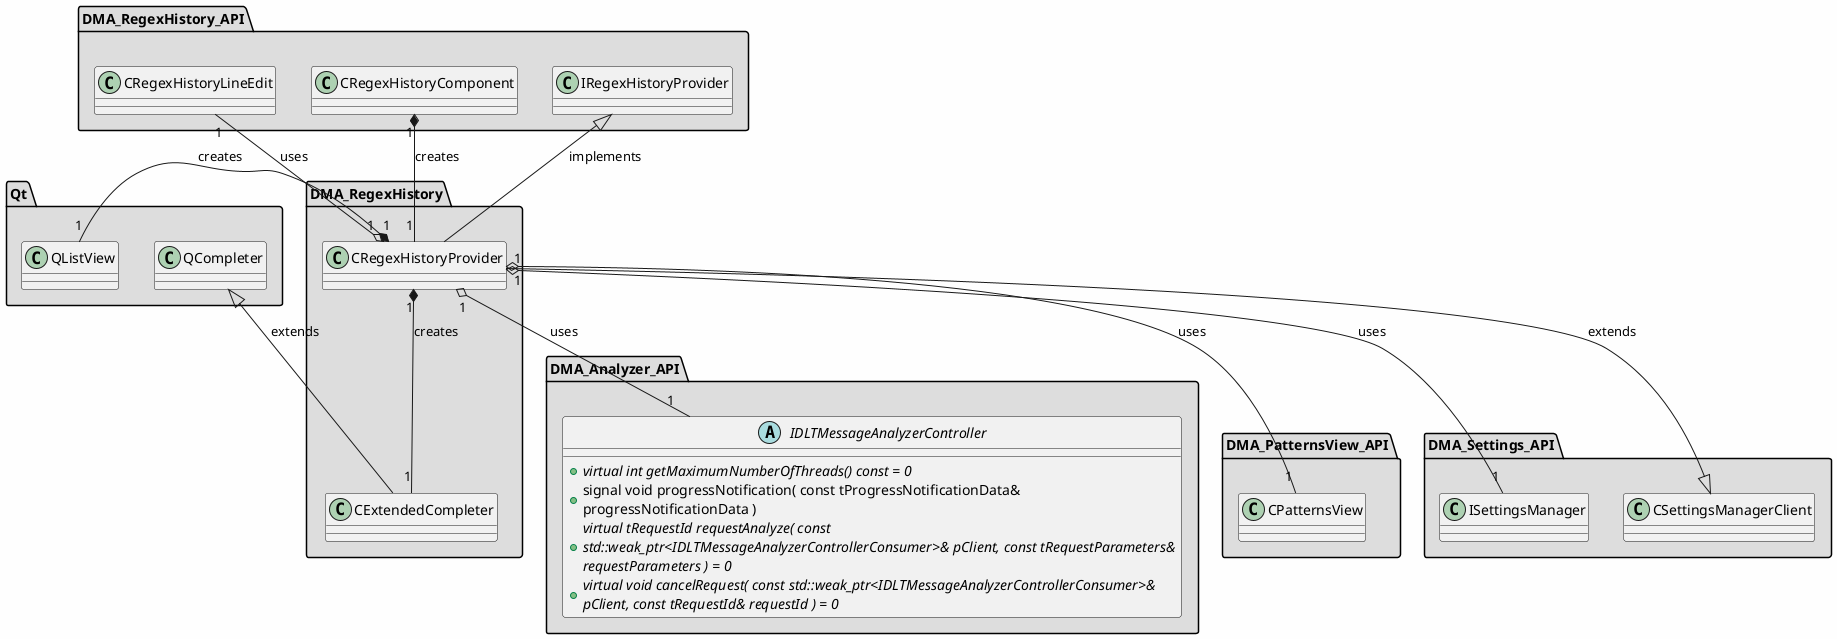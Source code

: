 
@startuml

skinparam backgroundColor #FEFEFE
skinparam wrapWidth 600
package "DMA_Analyzer_API" #DDDDDD
{

abstract class "IDLTMessageAnalyzerController"
{
    + {abstract} virtual int getMaximumNumberOfThreads() const = 0
    + signal void progressNotification( const tProgressNotificationData& progressNotificationData )
    + {abstract} virtual tRequestId requestAnalyze( const std::weak_ptr<IDLTMessageAnalyzerControllerConsumer>& pClient, const tRequestParameters& requestParameters ) = 0
    + {abstract} virtual void cancelRequest( const std::weak_ptr<IDLTMessageAnalyzerControllerConsumer>& pClient, const tRequestId& requestId ) = 0
}

}

package "DMA_PatternsView_API" #DDDDDD
{

class "CPatternsView"
{
}

}

package "DMA_RegexHistory" #DDDDDD
{

class "CExtendedCompleter"
{
}

class "CRegexHistoryProvider"
{
}

}

package "DMA_RegexHistory_API" #DDDDDD
{

class "CRegexHistoryComponent"
{
}

class "CRegexHistoryLineEdit"
{
}

class "IRegexHistoryProvider"
{
}

}

package "DMA_Settings_API" #DDDDDD
{

class "CSettingsManagerClient"
{
}

class "ISettingsManager"
{
}

}

package "Qt" #DDDDDD
{

class "QCompleter"
{
}

class "QListView"
{
}

}

'====================Inheritance section====================
QCompleter <|-- CExtendedCompleter : extends
CSettingsManagerClient <|-- CRegexHistoryProvider : extends
IRegexHistoryProvider <|-- CRegexHistoryProvider : implements

'====================Dependencies section====================
CRegexHistoryProvider "1" *-- "1" CExtendedCompleter : creates
CRegexHistoryProvider "1" o-- "1" CPatternsView : uses
CRegexHistoryProvider "1" o-- "1" CRegexHistoryLineEdit : uses
CRegexHistoryProvider "1" o-- "1" IDLTMessageAnalyzerController : uses
CRegexHistoryProvider "1" o-- "1" ISettingsManager : uses
CRegexHistoryProvider "1" *-- "1" QListView : creates
CRegexHistoryComponent "1" *-- "1" CRegexHistoryProvider : creates

@enduml